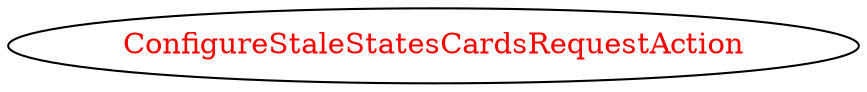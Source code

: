 digraph dependencyGraph {
 concentrate=true;
 ranksep="2.0";
 rankdir="LR"; 
 splines="ortho";
"ConfigureStaleStatesCardsRequestAction" [fontcolor="red"];
}